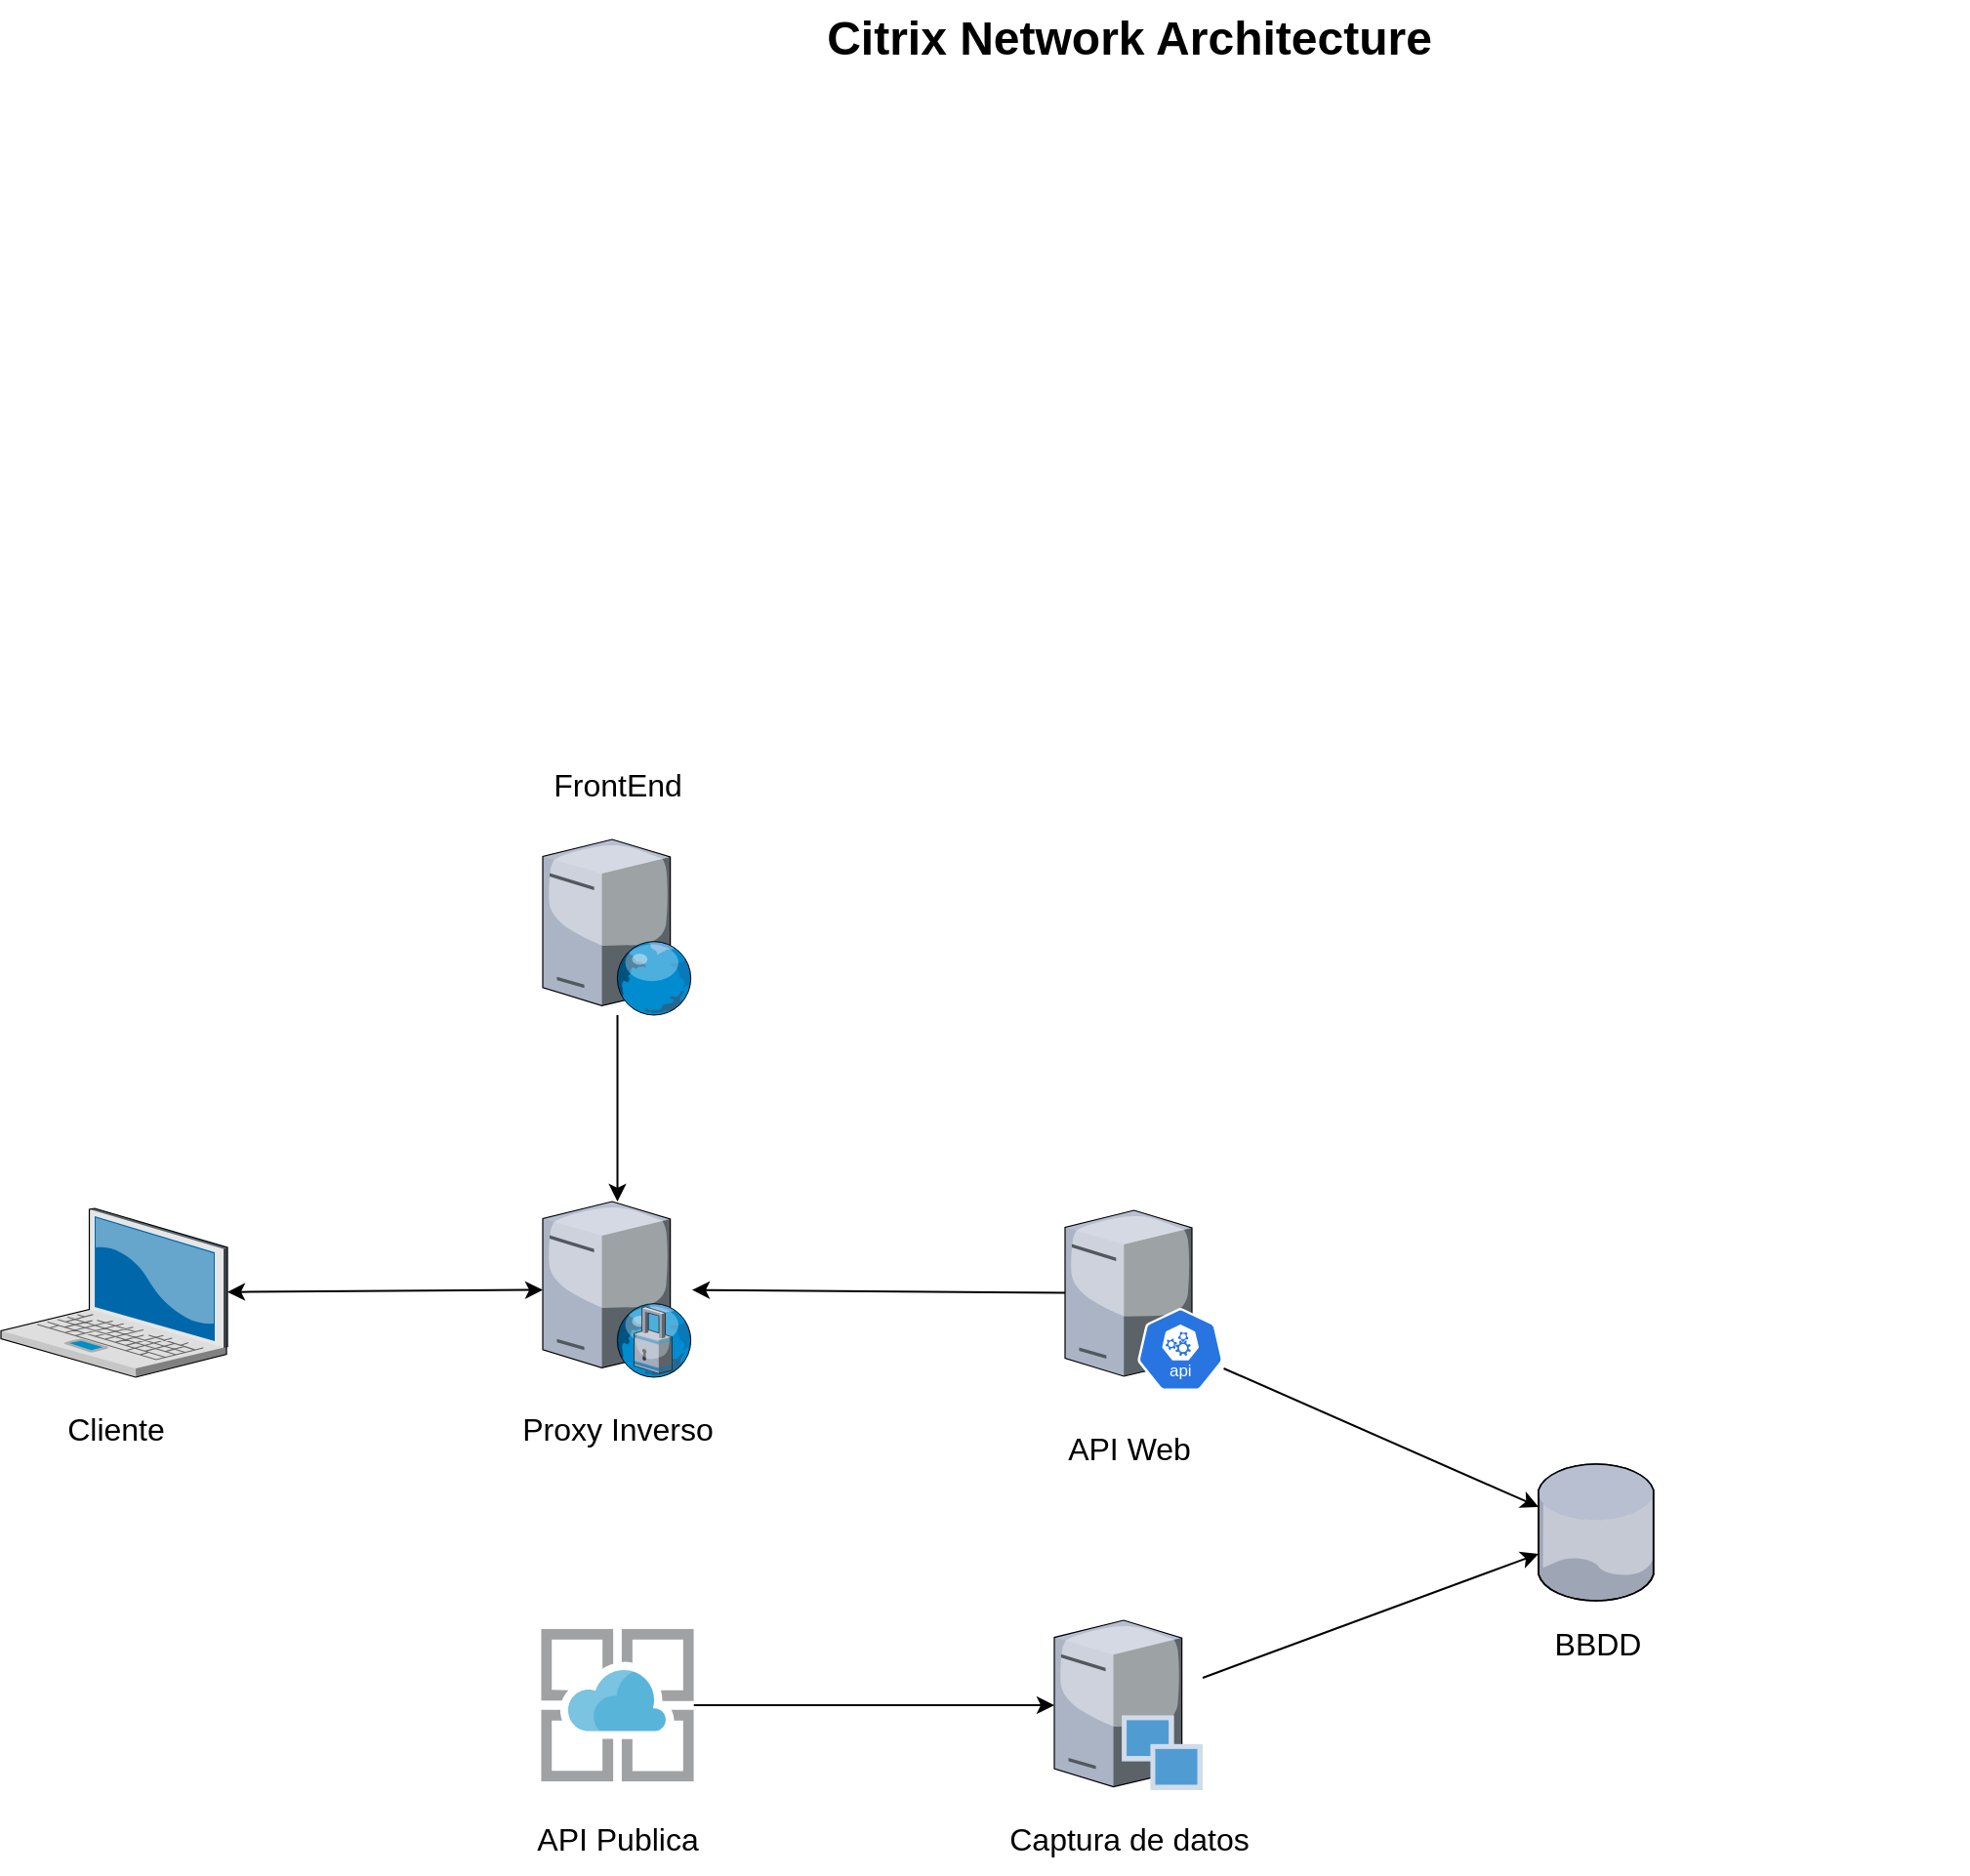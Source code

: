<mxfile version="23.1.1" type="device">
  <diagram name="Page-1" id="e3a06f82-3646-2815-327d-82caf3d4e204">
    <mxGraphModel dx="1521" dy="838" grid="1" gridSize="10" guides="1" tooltips="1" connect="1" arrows="1" fold="1" page="1" pageScale="1.5" pageWidth="1169" pageHeight="826" background="none" math="0" shadow="0">
      <root>
        <mxCell id="0" style=";html=1;" />
        <mxCell id="1" style=";html=1;" parent="0" />
        <mxCell id="6a7d8f32e03d9370-2" value="" style="verticalLabelPosition=bottom;aspect=fixed;html=1;verticalAlign=top;strokeColor=none;shape=mxgraph.citrix.laptop_2;fillColor=#66B2FF;gradientColor=#0066CC;fontSize=14;" parent="1" vertex="1">
          <mxGeometry x="352.5" y="649" width="116" height="86.5" as="geometry" />
        </mxCell>
        <mxCell id="6a7d8f32e03d9370-62" value="Citrix Network Architecture" style="text;strokeColor=none;fillColor=none;html=1;fontSize=24;fontStyle=1;verticalAlign=middle;align=center;" parent="1" vertex="1">
          <mxGeometry x="499" y="30" width="861" height="40" as="geometry" />
        </mxCell>
        <mxCell id="vN2Mq-u8fWPK7lbfVKdz-2" value="" style="endArrow=classic;startArrow=classic;html=1;rounded=0;" edge="1" parent="1" source="6a7d8f32e03d9370-2" target="vN2Mq-u8fWPK7lbfVKdz-3">
          <mxGeometry width="50" height="50" relative="1" as="geometry">
            <mxPoint x="510" y="760" as="sourcePoint" />
            <mxPoint x="637" y="693.32" as="targetPoint" />
          </mxGeometry>
        </mxCell>
        <mxCell id="vN2Mq-u8fWPK7lbfVKdz-3" value="" style="verticalLabelPosition=bottom;sketch=0;aspect=fixed;html=1;verticalAlign=top;strokeColor=none;align=center;outlineConnect=0;shape=mxgraph.citrix.proxy_server;" vertex="1" parent="1">
          <mxGeometry x="630" y="645.5" width="76.5" height="90" as="geometry" />
        </mxCell>
        <mxCell id="vN2Mq-u8fWPK7lbfVKdz-4" value="&lt;span style=&quot;font-weight: normal;&quot;&gt;&lt;font style=&quot;font-size: 16px;&quot;&gt;Cliente&lt;/font&gt;&lt;/span&gt;" style="text;strokeColor=none;fillColor=none;html=1;fontSize=24;fontStyle=1;verticalAlign=middle;align=center;" vertex="1" parent="1">
          <mxGeometry x="360.5" y="740" width="100" height="40" as="geometry" />
        </mxCell>
        <mxCell id="vN2Mq-u8fWPK7lbfVKdz-5" value="&lt;span style=&quot;font-weight: normal;&quot;&gt;&lt;font style=&quot;font-size: 16px;&quot;&gt;Proxy Inverso&lt;/font&gt;&lt;/span&gt;" style="text;strokeColor=none;fillColor=none;html=1;fontSize=24;fontStyle=1;verticalAlign=middle;align=center;" vertex="1" parent="1">
          <mxGeometry x="618.25" y="740" width="100" height="40" as="geometry" />
        </mxCell>
        <mxCell id="vN2Mq-u8fWPK7lbfVKdz-6" value="" style="verticalLabelPosition=bottom;sketch=0;aspect=fixed;html=1;verticalAlign=top;strokeColor=none;align=center;outlineConnect=0;shape=mxgraph.citrix.web_server;" vertex="1" parent="1">
          <mxGeometry x="630" y="460" width="76.5" height="90" as="geometry" />
        </mxCell>
        <mxCell id="vN2Mq-u8fWPK7lbfVKdz-7" value="&lt;span style=&quot;font-weight: normal;&quot;&gt;&lt;font style=&quot;font-size: 16px;&quot;&gt;FrontEnd&lt;/font&gt;&lt;/span&gt;" style="text;strokeColor=none;fillColor=none;html=1;fontSize=24;fontStyle=1;verticalAlign=middle;align=center;" vertex="1" parent="1">
          <mxGeometry x="618.25" y="410" width="100" height="40" as="geometry" />
        </mxCell>
        <mxCell id="vN2Mq-u8fWPK7lbfVKdz-8" value="" style="verticalLabelPosition=bottom;sketch=0;aspect=fixed;html=1;verticalAlign=top;strokeColor=none;align=center;outlineConnect=0;shape=mxgraph.citrix.provisioning_server;" vertex="1" parent="1">
          <mxGeometry x="892" y="860" width="76" height="87" as="geometry" />
        </mxCell>
        <mxCell id="vN2Mq-u8fWPK7lbfVKdz-9" value="&lt;span style=&quot;font-size: 16px; font-weight: 400;&quot;&gt;Captura de datos&lt;/span&gt;" style="text;strokeColor=none;fillColor=none;html=1;fontSize=24;fontStyle=1;verticalAlign=middle;align=center;" vertex="1" parent="1">
          <mxGeometry x="880" y="950" width="100" height="40" as="geometry" />
        </mxCell>
        <mxCell id="vN2Mq-u8fWPK7lbfVKdz-10" value="" style="verticalLabelPosition=bottom;sketch=0;aspect=fixed;html=1;verticalAlign=top;strokeColor=none;align=center;outlineConnect=0;shape=mxgraph.citrix.license_server;" vertex="1" parent="1">
          <mxGeometry x="897.5" y="650" width="65" height="85" as="geometry" />
        </mxCell>
        <mxCell id="vN2Mq-u8fWPK7lbfVKdz-11" value="" style="aspect=fixed;sketch=0;html=1;dashed=0;whitespace=wrap;fillColor=#2875E2;strokeColor=#ffffff;points=[[0.005,0.63,0],[0.1,0.2,0],[0.9,0.2,0],[0.5,0,0],[0.995,0.63,0],[0.72,0.99,0],[0.5,1,0],[0.28,0.99,0]];shape=mxgraph.kubernetes.icon2;kubernetesLabel=1;prIcon=api" vertex="1" parent="1">
          <mxGeometry x="934.5" y="700" width="44.27" height="42.5" as="geometry" />
        </mxCell>
        <mxCell id="vN2Mq-u8fWPK7lbfVKdz-12" value="&lt;span style=&quot;font-size: 16px; font-weight: 400;&quot;&gt;API Web&lt;/span&gt;" style="text;strokeColor=none;fillColor=none;html=1;fontSize=24;fontStyle=1;verticalAlign=middle;align=center;" vertex="1" parent="1">
          <mxGeometry x="879.5" y="750" width="100" height="40" as="geometry" />
        </mxCell>
        <mxCell id="vN2Mq-u8fWPK7lbfVKdz-13" value="" style="endArrow=classic;html=1;rounded=0;" edge="1" parent="1" source="vN2Mq-u8fWPK7lbfVKdz-10" target="vN2Mq-u8fWPK7lbfVKdz-3">
          <mxGeometry width="50" height="50" relative="1" as="geometry">
            <mxPoint x="790" y="740" as="sourcePoint" />
            <mxPoint x="940" y="710" as="targetPoint" />
          </mxGeometry>
        </mxCell>
        <mxCell id="vN2Mq-u8fWPK7lbfVKdz-15" value="" style="verticalLabelPosition=bottom;sketch=0;aspect=fixed;html=1;verticalAlign=top;strokeColor=none;align=center;outlineConnect=0;shape=mxgraph.citrix.database;" vertex="1" parent="1">
          <mxGeometry x="1140" y="780" width="59.5" height="70" as="geometry" />
        </mxCell>
        <mxCell id="vN2Mq-u8fWPK7lbfVKdz-16" value="&lt;span style=&quot;font-size: 16px; font-weight: 400;&quot;&gt;BBDD&lt;/span&gt;" style="text;strokeColor=none;fillColor=none;html=1;fontSize=24;fontStyle=1;verticalAlign=middle;align=center;" vertex="1" parent="1">
          <mxGeometry x="1119.75" y="850" width="100" height="40" as="geometry" />
        </mxCell>
        <mxCell id="vN2Mq-u8fWPK7lbfVKdz-17" value="" style="endArrow=classic;html=1;rounded=0;" edge="1" parent="1" source="vN2Mq-u8fWPK7lbfVKdz-11" target="vN2Mq-u8fWPK7lbfVKdz-15">
          <mxGeometry width="50" height="50" relative="1" as="geometry">
            <mxPoint x="1020" y="790" as="sourcePoint" />
            <mxPoint x="1070" y="740" as="targetPoint" />
          </mxGeometry>
        </mxCell>
        <mxCell id="vN2Mq-u8fWPK7lbfVKdz-18" value="" style="endArrow=classic;html=1;rounded=0;" edge="1" parent="1" source="vN2Mq-u8fWPK7lbfVKdz-8" target="vN2Mq-u8fWPK7lbfVKdz-15">
          <mxGeometry width="50" height="50" relative="1" as="geometry">
            <mxPoint x="1050" y="895" as="sourcePoint" />
            <mxPoint x="1100" y="845" as="targetPoint" />
          </mxGeometry>
        </mxCell>
        <mxCell id="vN2Mq-u8fWPK7lbfVKdz-19" value="" style="image;sketch=0;aspect=fixed;html=1;points=[];align=center;fontSize=12;image=img/lib/mscae/App_Service.svg;" vertex="1" parent="1">
          <mxGeometry x="629.13" y="864.38" width="78.25" height="78.25" as="geometry" />
        </mxCell>
        <mxCell id="vN2Mq-u8fWPK7lbfVKdz-20" value="&lt;span style=&quot;font-weight: normal;&quot;&gt;&lt;font style=&quot;font-size: 16px;&quot;&gt;API Publica&lt;/font&gt;&lt;/span&gt;" style="text;strokeColor=none;fillColor=none;html=1;fontSize=24;fontStyle=1;verticalAlign=middle;align=center;" vertex="1" parent="1">
          <mxGeometry x="618.25" y="950" width="100" height="40" as="geometry" />
        </mxCell>
        <mxCell id="vN2Mq-u8fWPK7lbfVKdz-21" value="" style="endArrow=classic;html=1;rounded=0;" edge="1" parent="1" source="vN2Mq-u8fWPK7lbfVKdz-19" target="vN2Mq-u8fWPK7lbfVKdz-8">
          <mxGeometry width="50" height="50" relative="1" as="geometry">
            <mxPoint x="890" y="850" as="sourcePoint" />
            <mxPoint x="940" y="800" as="targetPoint" />
          </mxGeometry>
        </mxCell>
        <mxCell id="vN2Mq-u8fWPK7lbfVKdz-22" value="" style="endArrow=classic;html=1;rounded=0;" edge="1" parent="1" source="vN2Mq-u8fWPK7lbfVKdz-6" target="vN2Mq-u8fWPK7lbfVKdz-3">
          <mxGeometry width="50" height="50" relative="1" as="geometry">
            <mxPoint x="980" y="680" as="sourcePoint" />
            <mxPoint x="1030" y="630" as="targetPoint" />
          </mxGeometry>
        </mxCell>
      </root>
    </mxGraphModel>
  </diagram>
</mxfile>

